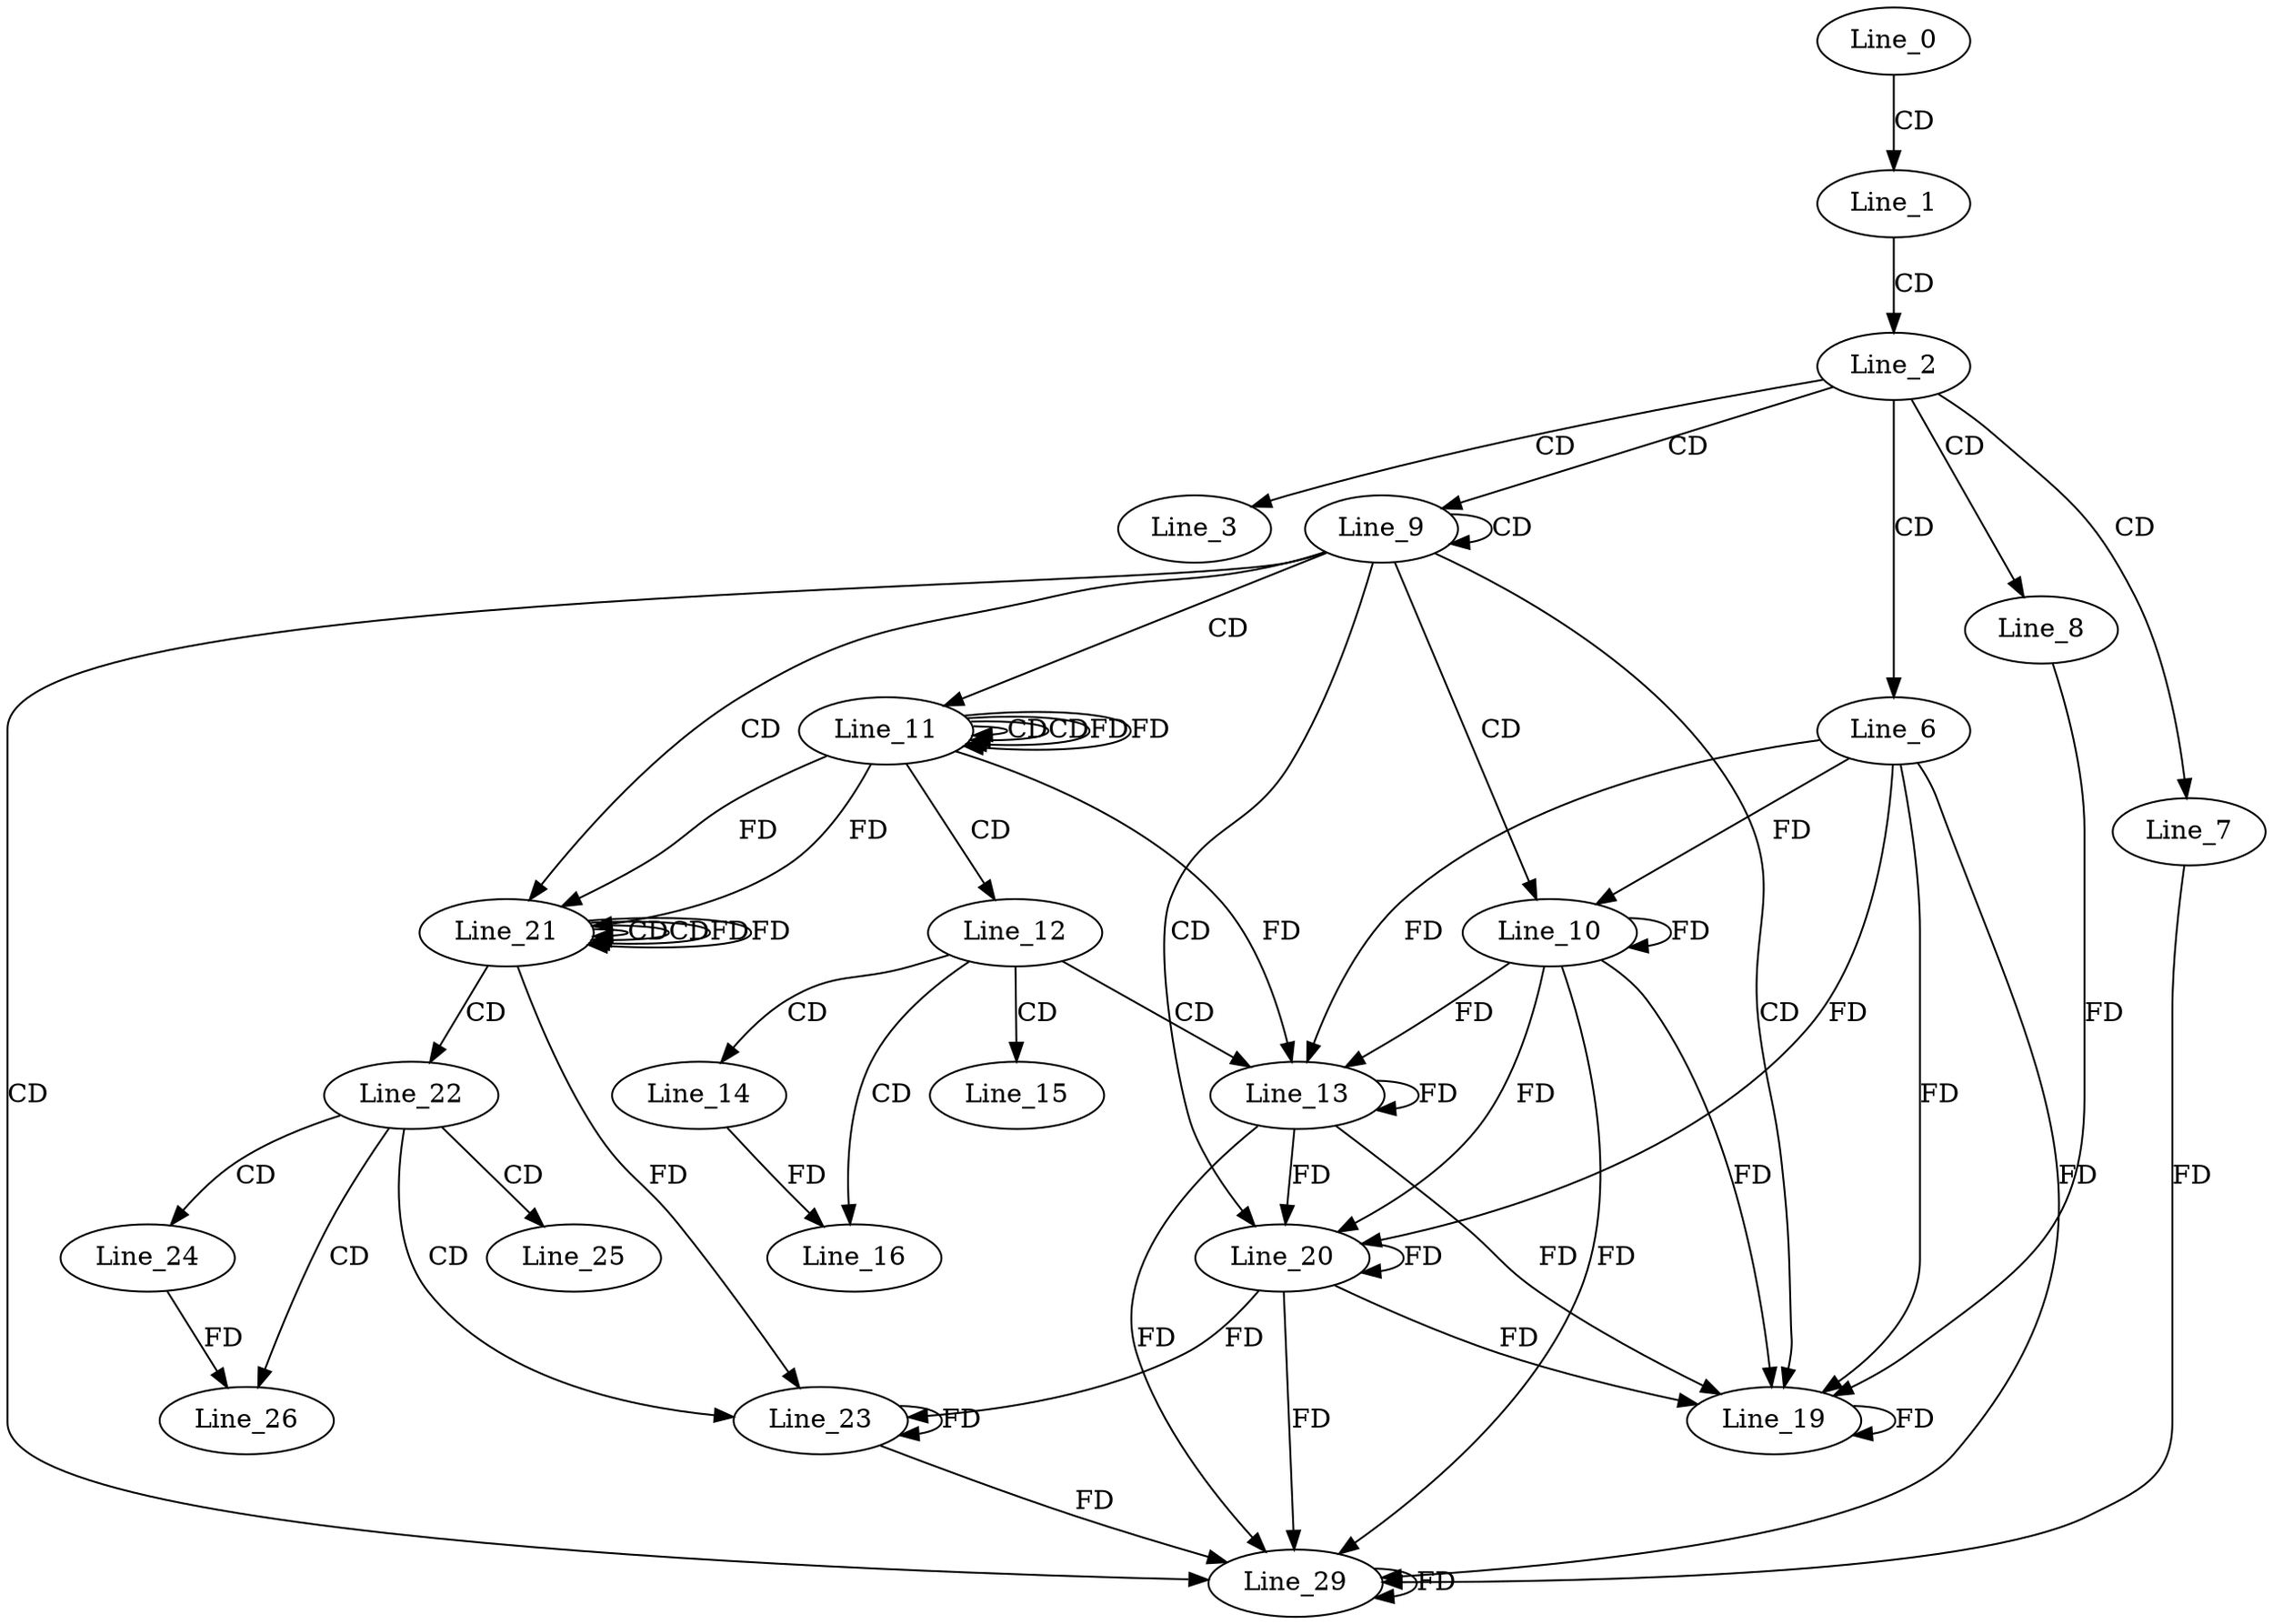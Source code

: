 digraph G {
  Line_0;
  Line_1;
  Line_2;
  Line_3;
  Line_6;
  Line_7;
  Line_8;
  Line_9;
  Line_10;
  Line_11;
  Line_11;
  Line_11;
  Line_12;
  Line_13;
  Line_14;
  Line_15;
  Line_16;
  Line_19;
  Line_20;
  Line_21;
  Line_21;
  Line_21;
  Line_22;
  Line_23;
  Line_24;
  Line_25;
  Line_26;
  Line_29;
  Line_0 -> Line_1 [ label="CD" ];
  Line_1 -> Line_2 [ label="CD" ];
  Line_2 -> Line_3 [ label="CD" ];
  Line_2 -> Line_6 [ label="CD" ];
  Line_2 -> Line_7 [ label="CD" ];
  Line_2 -> Line_8 [ label="CD" ];
  Line_2 -> Line_9 [ label="CD" ];
  Line_9 -> Line_9 [ label="CD" ];
  Line_9 -> Line_10 [ label="CD" ];
  Line_10 -> Line_10 [ label="FD" ];
  Line_6 -> Line_10 [ label="FD" ];
  Line_9 -> Line_11 [ label="CD" ];
  Line_11 -> Line_11 [ label="CD" ];
  Line_11 -> Line_11 [ label="CD" ];
  Line_11 -> Line_11 [ label="FD" ];
  Line_11 -> Line_12 [ label="CD" ];
  Line_12 -> Line_13 [ label="CD" ];
  Line_13 -> Line_13 [ label="FD" ];
  Line_10 -> Line_13 [ label="FD" ];
  Line_6 -> Line_13 [ label="FD" ];
  Line_11 -> Line_13 [ label="FD" ];
  Line_12 -> Line_14 [ label="CD" ];
  Line_12 -> Line_15 [ label="CD" ];
  Line_12 -> Line_16 [ label="CD" ];
  Line_14 -> Line_16 [ label="FD" ];
  Line_9 -> Line_19 [ label="CD" ];
  Line_19 -> Line_19 [ label="FD" ];
  Line_8 -> Line_19 [ label="FD" ];
  Line_13 -> Line_19 [ label="FD" ];
  Line_10 -> Line_19 [ label="FD" ];
  Line_6 -> Line_19 [ label="FD" ];
  Line_9 -> Line_20 [ label="CD" ];
  Line_13 -> Line_20 [ label="FD" ];
  Line_10 -> Line_20 [ label="FD" ];
  Line_20 -> Line_20 [ label="FD" ];
  Line_6 -> Line_20 [ label="FD" ];
  Line_9 -> Line_21 [ label="CD" ];
  Line_21 -> Line_21 [ label="CD" ];
  Line_11 -> Line_21 [ label="FD" ];
  Line_21 -> Line_21 [ label="CD" ];
  Line_21 -> Line_21 [ label="FD" ];
  Line_11 -> Line_21 [ label="FD" ];
  Line_21 -> Line_22 [ label="CD" ];
  Line_22 -> Line_23 [ label="CD" ];
  Line_23 -> Line_23 [ label="FD" ];
  Line_20 -> Line_23 [ label="FD" ];
  Line_21 -> Line_23 [ label="FD" ];
  Line_22 -> Line_24 [ label="CD" ];
  Line_22 -> Line_25 [ label="CD" ];
  Line_22 -> Line_26 [ label="CD" ];
  Line_24 -> Line_26 [ label="FD" ];
  Line_9 -> Line_29 [ label="CD" ];
  Line_29 -> Line_29 [ label="FD" ];
  Line_7 -> Line_29 [ label="FD" ];
  Line_23 -> Line_29 [ label="FD" ];
  Line_13 -> Line_29 [ label="FD" ];
  Line_10 -> Line_29 [ label="FD" ];
  Line_20 -> Line_29 [ label="FD" ];
  Line_6 -> Line_29 [ label="FD" ];
  Line_20 -> Line_19 [ label="FD" ];
  Line_11 -> Line_11 [ label="FD" ];
  Line_21 -> Line_21 [ label="FD" ];
}

